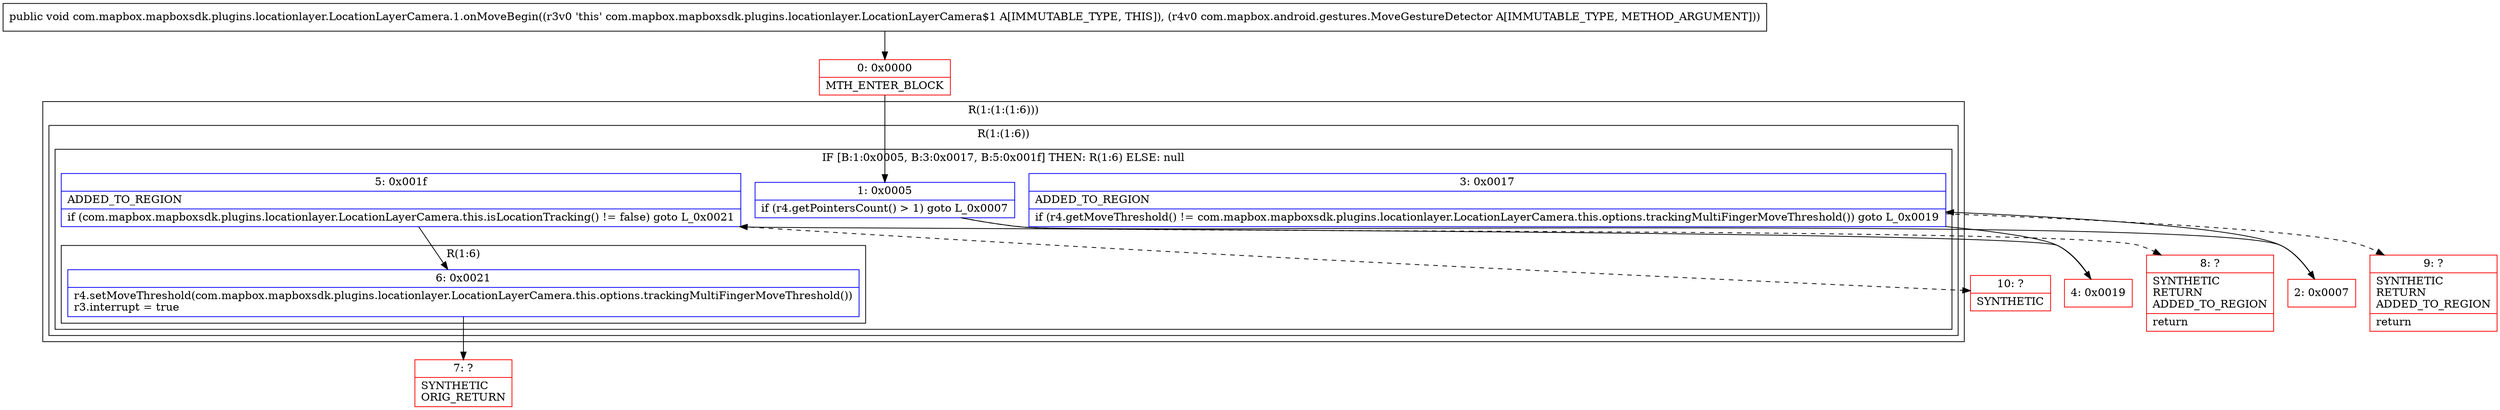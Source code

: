 digraph "CFG forcom.mapbox.mapboxsdk.plugins.locationlayer.LocationLayerCamera.1.onMoveBegin(Lcom\/mapbox\/android\/gestures\/MoveGestureDetector;)V" {
subgraph cluster_Region_1693205089 {
label = "R(1:(1:(1:6)))";
node [shape=record,color=blue];
subgraph cluster_Region_1468426108 {
label = "R(1:(1:6))";
node [shape=record,color=blue];
subgraph cluster_IfRegion_603826128 {
label = "IF [B:1:0x0005, B:3:0x0017, B:5:0x001f] THEN: R(1:6) ELSE: null";
node [shape=record,color=blue];
Node_1 [shape=record,label="{1\:\ 0x0005|if (r4.getPointersCount() \> 1) goto L_0x0007\l}"];
Node_3 [shape=record,label="{3\:\ 0x0017|ADDED_TO_REGION\l|if (r4.getMoveThreshold() != com.mapbox.mapboxsdk.plugins.locationlayer.LocationLayerCamera.this.options.trackingMultiFingerMoveThreshold()) goto L_0x0019\l}"];
Node_5 [shape=record,label="{5\:\ 0x001f|ADDED_TO_REGION\l|if (com.mapbox.mapboxsdk.plugins.locationlayer.LocationLayerCamera.this.isLocationTracking() != false) goto L_0x0021\l}"];
subgraph cluster_Region_746734873 {
label = "R(1:6)";
node [shape=record,color=blue];
Node_6 [shape=record,label="{6\:\ 0x0021|r4.setMoveThreshold(com.mapbox.mapboxsdk.plugins.locationlayer.LocationLayerCamera.this.options.trackingMultiFingerMoveThreshold())\lr3.interrupt = true\l}"];
}
}
}
}
Node_0 [shape=record,color=red,label="{0\:\ 0x0000|MTH_ENTER_BLOCK\l}"];
Node_2 [shape=record,color=red,label="{2\:\ 0x0007}"];
Node_4 [shape=record,color=red,label="{4\:\ 0x0019}"];
Node_7 [shape=record,color=red,label="{7\:\ ?|SYNTHETIC\lORIG_RETURN\l}"];
Node_8 [shape=record,color=red,label="{8\:\ ?|SYNTHETIC\lRETURN\lADDED_TO_REGION\l|return\l}"];
Node_9 [shape=record,color=red,label="{9\:\ ?|SYNTHETIC\lRETURN\lADDED_TO_REGION\l|return\l}"];
Node_10 [shape=record,color=red,label="{10\:\ ?|SYNTHETIC\l}"];
MethodNode[shape=record,label="{public void com.mapbox.mapboxsdk.plugins.locationlayer.LocationLayerCamera.1.onMoveBegin((r3v0 'this' com.mapbox.mapboxsdk.plugins.locationlayer.LocationLayerCamera$1 A[IMMUTABLE_TYPE, THIS]), (r4v0 com.mapbox.android.gestures.MoveGestureDetector A[IMMUTABLE_TYPE, METHOD_ARGUMENT])) }"];
MethodNode -> Node_0;
Node_1 -> Node_2;
Node_1 -> Node_8[style=dashed];
Node_3 -> Node_4;
Node_3 -> Node_9[style=dashed];
Node_5 -> Node_6;
Node_5 -> Node_10[style=dashed];
Node_6 -> Node_7;
Node_0 -> Node_1;
Node_2 -> Node_3;
Node_4 -> Node_5;
}

